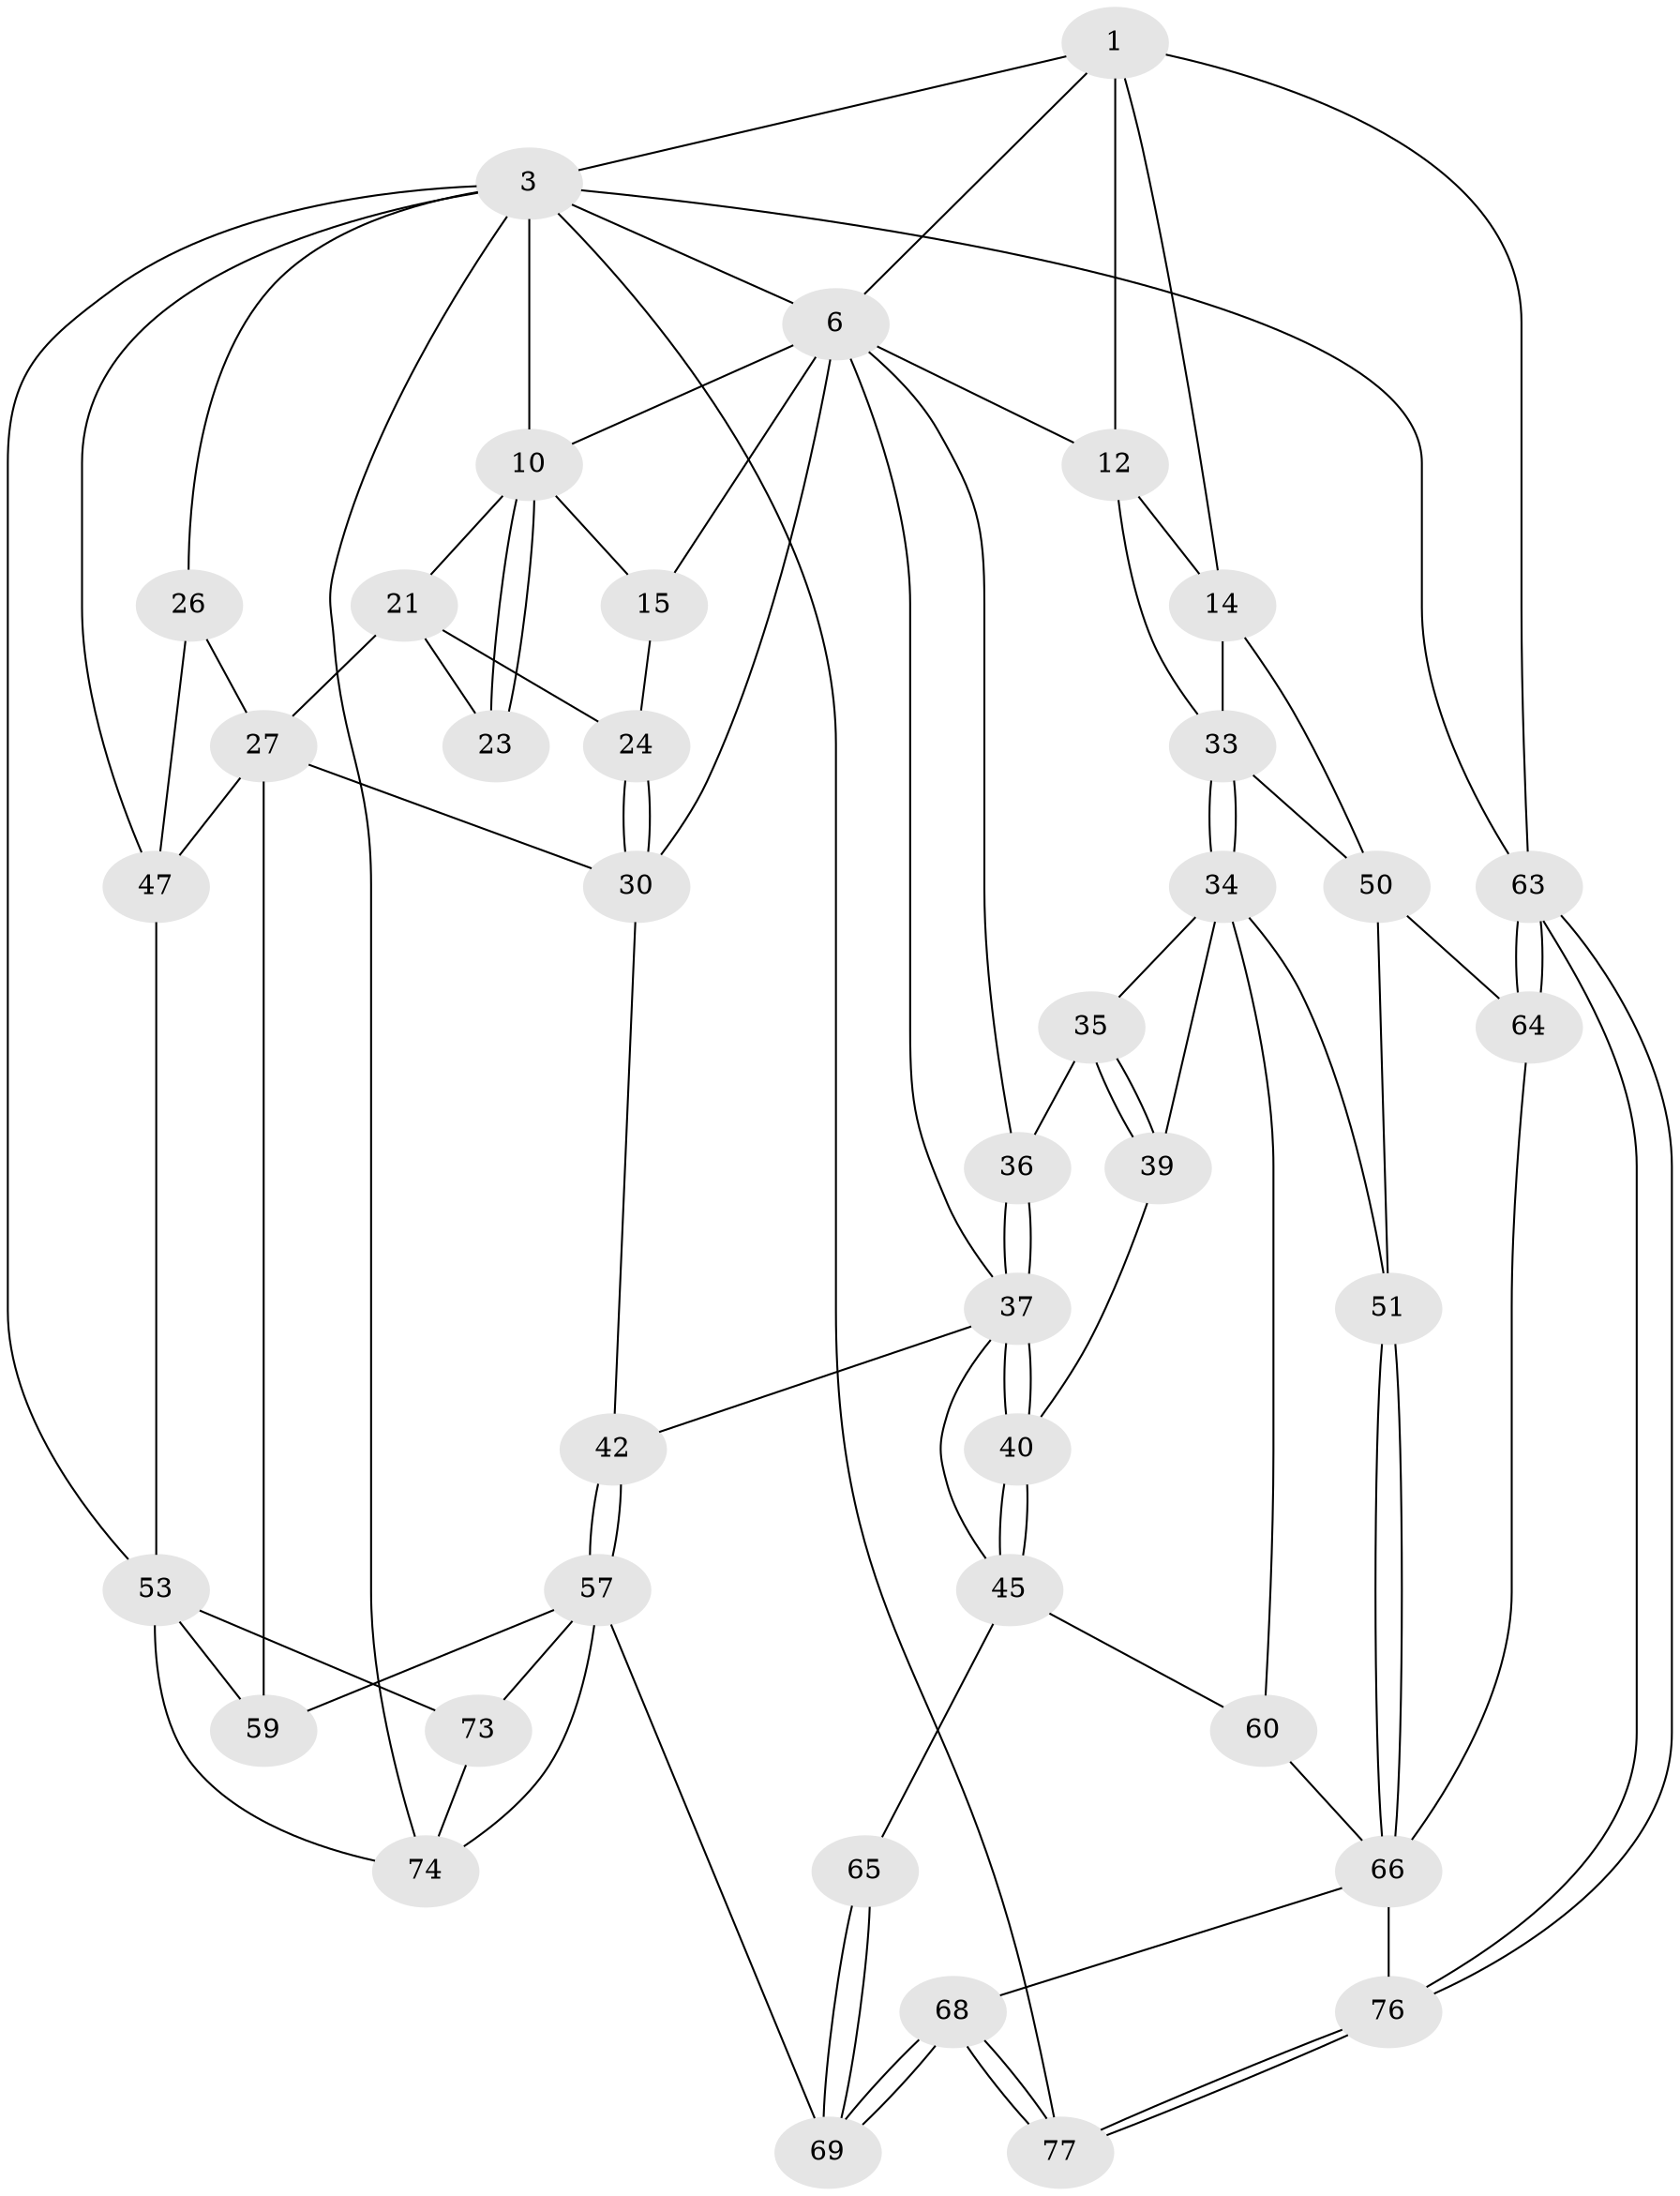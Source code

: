 // original degree distribution, {3: 0.038461538461538464, 6: 0.23076923076923078, 4: 0.23076923076923078, 5: 0.5}
// Generated by graph-tools (version 1.1) at 2025/21/03/04/25 18:21:33]
// undirected, 39 vertices, 91 edges
graph export_dot {
graph [start="1"]
  node [color=gray90,style=filled];
  1 [pos="+0.6133277023456255+0",super="+2+5"];
  3 [pos="+0+0",super="+4+9+55"];
  6 [pos="+0.47496592177367136+0.2420718907873369",super="+7+17"];
  10 [pos="+0.17555726858323537+0.1759922109648823",super="+11"];
  12 [pos="+0.7619158702603175+0.2179341852823044",super="+13"];
  14 [pos="+1+0.16282193726257221",super="+43"];
  15 [pos="+0.3443138572471818+0.2736589502128137",super="+19"];
  21 [pos="+0.27288297742776363+0.35050382537848296",super="+22"];
  23 [pos="+0.1573190100143268+0.3121806072402237"];
  24 [pos="+0.32448017682219543+0.3643579318426175"];
  26 [pos="+0.11524289496244218+0.32963933799043965",super="+29"];
  27 [pos="+0.19173126979501545+0.49731031293313727",super="+28"];
  30 [pos="+0.3294497847382304+0.3913029937634471",super="+31"];
  33 [pos="+0.8419312671172655+0.4793198590428214",super="+44"];
  34 [pos="+0.8163944794058122+0.5029518810093488",super="+52"];
  35 [pos="+0.687966732010538+0.48778952087949673"];
  36 [pos="+0.6278786129777396+0.4580161083896663"];
  37 [pos="+0.613924627587922+0.4761331600260763",super="+38"];
  39 [pos="+0.6829397535431488+0.5925940531324003"];
  40 [pos="+0.5795791162767047+0.5777242113037422"];
  42 [pos="+0.3073294118708506+0.6493999687884597"];
  45 [pos="+0.533431601343501+0.6282045652589184",super="+46+61"];
  47 [pos="+0+0.4745501488942316",super="+49"];
  50 [pos="+0.9087930167722854+0.7217207212718745",super="+62"];
  51 [pos="+0.87093597419576+0.7309832575791132"];
  53 [pos="+0+1",super="+71+54"];
  57 [pos="+0.2894361953213921+0.6888680599050888",super="+70+58"];
  59 [pos="+0.17016007704376318+0.7190589777924694"];
  60 [pos="+0.6864162923602642+0.7036052399289928"];
  63 [pos="+1+1"];
  64 [pos="+1+0.772682447923763"];
  65 [pos="+0.5579557772991355+0.8600470286258779"];
  66 [pos="+0.8465083329384958+0.8020441920784429",super="+72+67"];
  68 [pos="+0.6510376315968344+0.946242849881105"];
  69 [pos="+0.557228976435223+0.8706019424217675"];
  73 [pos="+0.22177488857118516+0.8294093712511963"];
  74 [pos="+0.273587605648599+1",super="+75"];
  76 [pos="+0.8985531305188058+1"];
  77 [pos="+0.7249798526635359+1"];
  1 -- 3;
  1 -- 14;
  1 -- 63;
  1 -- 12;
  1 -- 6;
  3 -- 6;
  3 -- 26;
  3 -- 10;
  3 -- 47;
  3 -- 74;
  3 -- 77;
  3 -- 63;
  3 -- 53;
  6 -- 15 [weight=2];
  6 -- 36;
  6 -- 37;
  6 -- 12;
  6 -- 30;
  6 -- 10;
  10 -- 23;
  10 -- 23;
  10 -- 21;
  10 -- 15;
  12 -- 33;
  12 -- 14;
  14 -- 33;
  14 -- 50;
  15 -- 24;
  21 -- 24;
  21 -- 27;
  21 -- 23;
  24 -- 30;
  24 -- 30;
  26 -- 47;
  26 -- 27;
  27 -- 30;
  27 -- 59;
  27 -- 47;
  30 -- 42;
  33 -- 34;
  33 -- 34;
  33 -- 50;
  34 -- 35;
  34 -- 51;
  34 -- 60;
  34 -- 39;
  35 -- 36;
  35 -- 39;
  35 -- 39;
  36 -- 37;
  36 -- 37;
  37 -- 40;
  37 -- 40;
  37 -- 42;
  37 -- 45;
  39 -- 40;
  40 -- 45;
  40 -- 45;
  42 -- 57;
  42 -- 57;
  45 -- 65 [weight=2];
  45 -- 60;
  47 -- 53;
  50 -- 51;
  50 -- 64;
  51 -- 66;
  51 -- 66;
  53 -- 73;
  53 -- 59;
  53 -- 74;
  57 -- 74;
  57 -- 69;
  57 -- 73;
  57 -- 59;
  60 -- 66;
  63 -- 64;
  63 -- 64;
  63 -- 76;
  63 -- 76;
  64 -- 66;
  65 -- 69;
  65 -- 69;
  66 -- 76;
  66 -- 68;
  68 -- 69;
  68 -- 69;
  68 -- 77;
  68 -- 77;
  73 -- 74;
  76 -- 77;
  76 -- 77;
}
